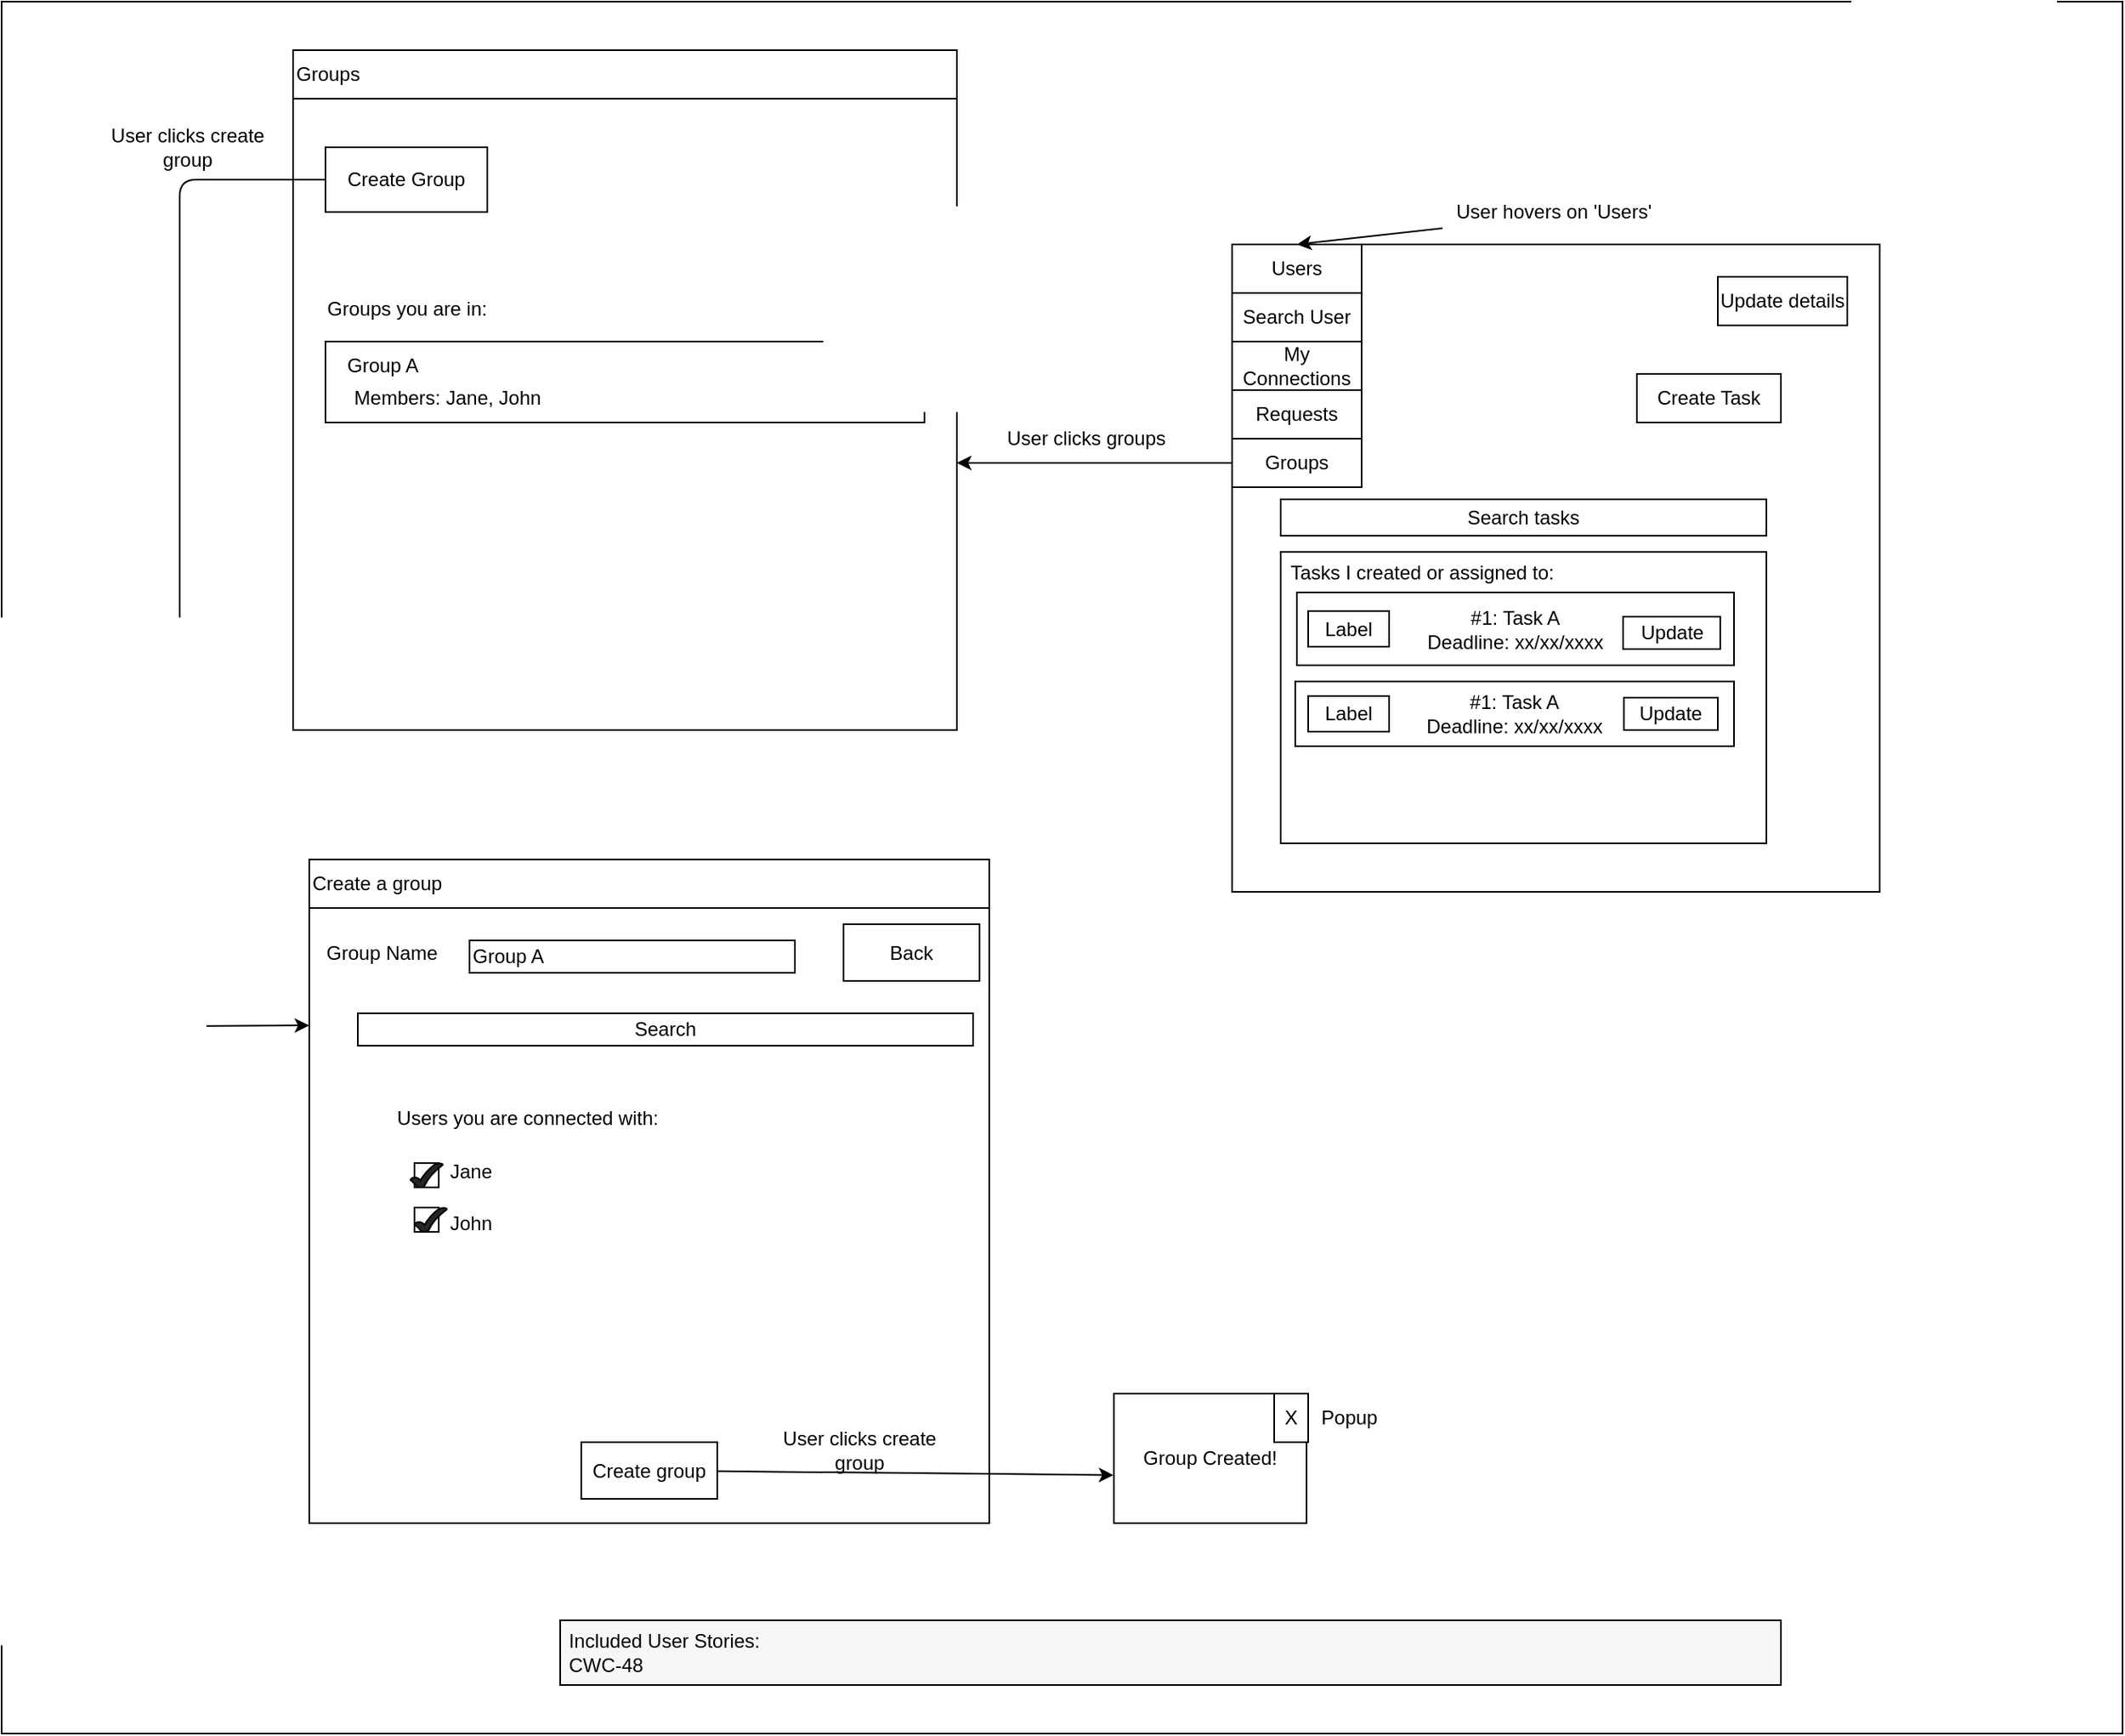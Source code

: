 <mxfile version="14.8.0" type="device"><diagram id="whJviI6_kl7mZN8hgKaD" name="Page-1"><mxGraphModel dx="1632" dy="436" grid="1" gridSize="10" guides="1" tooltips="1" connect="1" arrows="1" fold="1" page="1" pageScale="1" pageWidth="850" pageHeight="1100" math="0" shadow="0"><root><mxCell id="0"/><mxCell id="1" parent="0"/><mxCell id="sDFj-bFCjJ9VovLYdGrh-166" value="" style="rounded=0;whiteSpace=wrap;html=1;" parent="1" vertex="1"><mxGeometry x="-90" y="20" width="1310" height="1070" as="geometry"/></mxCell><mxCell id="sDFj-bFCjJ9VovLYdGrh-2" value="" style="whiteSpace=wrap;html=1;aspect=fixed;" parent="1" vertex="1"><mxGeometry x="670" y="170" width="400" height="400" as="geometry"/></mxCell><mxCell id="sDFj-bFCjJ9VovLYdGrh-3" value="Users" style="rounded=0;whiteSpace=wrap;html=1;" parent="1" vertex="1"><mxGeometry x="670" y="170" width="80" height="30" as="geometry"/></mxCell><mxCell id="sDFj-bFCjJ9VovLYdGrh-4" value="Update details" style="rounded=0;whiteSpace=wrap;html=1;" parent="1" vertex="1"><mxGeometry x="970" y="190" width="80" height="30" as="geometry"/></mxCell><mxCell id="sDFj-bFCjJ9VovLYdGrh-5" value="Search tasks" style="rounded=0;whiteSpace=wrap;html=1;" parent="1" vertex="1"><mxGeometry x="700" y="327.5" width="300" height="22.5" as="geometry"/></mxCell><mxCell id="sDFj-bFCjJ9VovLYdGrh-6" value="" style="rounded=0;whiteSpace=wrap;html=1;" parent="1" vertex="1"><mxGeometry x="700" y="360" width="300" height="180" as="geometry"/></mxCell><mxCell id="sDFj-bFCjJ9VovLYdGrh-7" value="Create Task" style="rounded=0;whiteSpace=wrap;html=1;" parent="1" vertex="1"><mxGeometry x="920" y="250" width="89" height="30" as="geometry"/></mxCell><mxCell id="sDFj-bFCjJ9VovLYdGrh-8" value="Tasks I created or assigned to:" style="text;html=1;strokeColor=none;fillColor=none;align=center;verticalAlign=middle;whiteSpace=wrap;rounded=0;" parent="1" vertex="1"><mxGeometry x="695" y="360" width="185" height="25" as="geometry"/></mxCell><mxCell id="sDFj-bFCjJ9VovLYdGrh-9" value="#1: Task A&lt;br&gt;Deadline: xx/xx/xxxx" style="rounded=0;whiteSpace=wrap;html=1;fillColor=#FFFFFF;" parent="1" vertex="1"><mxGeometry x="710" y="385" width="270" height="45" as="geometry"/></mxCell><mxCell id="sDFj-bFCjJ9VovLYdGrh-10" value="Update" style="rounded=0;whiteSpace=wrap;html=1;fillColor=#FFFFFF;" parent="1" vertex="1"><mxGeometry x="911.5" y="400" width="60" height="20" as="geometry"/></mxCell><mxCell id="sDFj-bFCjJ9VovLYdGrh-11" value="#1: Task A&lt;br&gt;Deadline: xx/xx/xxxx" style="rounded=0;whiteSpace=wrap;html=1;fillColor=#FFFFFF;" parent="1" vertex="1"><mxGeometry x="709" y="440" width="271" height="40" as="geometry"/></mxCell><mxCell id="sDFj-bFCjJ9VovLYdGrh-12" value="Update" style="rounded=0;whiteSpace=wrap;html=1;fillColor=#FFFFFF;" parent="1" vertex="1"><mxGeometry x="912" y="450" width="58" height="20" as="geometry"/></mxCell><mxCell id="sDFj-bFCjJ9VovLYdGrh-13" value="Search User" style="rounded=0;whiteSpace=wrap;html=1;" parent="1" vertex="1"><mxGeometry x="670" y="200" width="80" height="30" as="geometry"/></mxCell><mxCell id="sDFj-bFCjJ9VovLYdGrh-14" value="My Connections" style="rounded=0;whiteSpace=wrap;html=1;" parent="1" vertex="1"><mxGeometry x="670" y="230" width="80" height="30" as="geometry"/></mxCell><mxCell id="sDFj-bFCjJ9VovLYdGrh-15" value="" style="endArrow=classic;html=1;entryX=0.5;entryY=0;entryDx=0;entryDy=0;" parent="1" target="sDFj-bFCjJ9VovLYdGrh-3" edge="1"><mxGeometry width="50" height="50" relative="1" as="geometry"><mxPoint x="800" y="160" as="sourcePoint"/><mxPoint x="850" y="110" as="targetPoint"/></mxGeometry></mxCell><mxCell id="sDFj-bFCjJ9VovLYdGrh-16" value="User hovers on 'Users'&amp;nbsp;" style="text;html=1;align=center;verticalAlign=middle;resizable=0;points=[];autosize=1;strokeColor=none;" parent="1" vertex="1"><mxGeometry x="800" y="140" width="140" height="20" as="geometry"/></mxCell><mxCell id="sDFj-bFCjJ9VovLYdGrh-21" value="Requests" style="rounded=0;whiteSpace=wrap;html=1;" parent="1" vertex="1"><mxGeometry x="670" y="260" width="80" height="30" as="geometry"/></mxCell><mxCell id="sDFj-bFCjJ9VovLYdGrh-49" value="Label" style="rounded=0;whiteSpace=wrap;html=1;fillColor=#FFFFFF;" parent="1" vertex="1"><mxGeometry x="717" y="396.5" width="50" height="22" as="geometry"/></mxCell><mxCell id="sDFj-bFCjJ9VovLYdGrh-50" value="Label" style="rounded=0;whiteSpace=wrap;html=1;fillColor=#FFFFFF;" parent="1" vertex="1"><mxGeometry x="717" y="449" width="50" height="22" as="geometry"/></mxCell><mxCell id="sDFj-bFCjJ9VovLYdGrh-106" value="&amp;nbsp;Included User Stories:&lt;br&gt;&amp;nbsp;CWC-48" style="rounded=0;whiteSpace=wrap;html=1;fillColor=#F7F7F7;align=left;" parent="1" vertex="1"><mxGeometry x="255" y="1020" width="754" height="40" as="geometry"/></mxCell><mxCell id="sDFj-bFCjJ9VovLYdGrh-108" value="Groups" style="rounded=0;whiteSpace=wrap;html=1;" parent="1" vertex="1"><mxGeometry x="670" y="290" width="80" height="30" as="geometry"/></mxCell><mxCell id="sDFj-bFCjJ9VovLYdGrh-109" value="" style="endArrow=classic;html=1;exitX=0;exitY=0.5;exitDx=0;exitDy=0;" parent="1" source="sDFj-bFCjJ9VovLYdGrh-108" edge="1"><mxGeometry width="50" height="50" relative="1" as="geometry"><mxPoint x="570" y="330" as="sourcePoint"/><mxPoint x="500" y="305" as="targetPoint"/></mxGeometry></mxCell><mxCell id="sDFj-bFCjJ9VovLYdGrh-110" value="" style="rounded=0;whiteSpace=wrap;html=1;" parent="1" vertex="1"><mxGeometry x="100" y="550" width="420" height="410" as="geometry"/></mxCell><mxCell id="sDFj-bFCjJ9VovLYdGrh-111" value="User clicks groups" style="text;html=1;strokeColor=none;fillColor=none;align=center;verticalAlign=middle;whiteSpace=wrap;rounded=0;" parent="1" vertex="1"><mxGeometry x="520" y="280" width="120" height="20" as="geometry"/></mxCell><mxCell id="sDFj-bFCjJ9VovLYdGrh-112" value="Create a group" style="rounded=0;whiteSpace=wrap;html=1;align=left;" parent="1" vertex="1"><mxGeometry x="100" y="550" width="420" height="30" as="geometry"/></mxCell><mxCell id="sDFj-bFCjJ9VovLYdGrh-114" value="Group Name" style="text;html=1;strokeColor=none;fillColor=none;align=center;verticalAlign=middle;whiteSpace=wrap;rounded=0;" parent="1" vertex="1"><mxGeometry x="60" y="605" width="170" height="5" as="geometry"/></mxCell><mxCell id="sDFj-bFCjJ9VovLYdGrh-115" value="Search" style="rounded=0;whiteSpace=wrap;html=1;" parent="1" vertex="1"><mxGeometry x="130" y="645" width="380" height="20" as="geometry"/></mxCell><mxCell id="sDFj-bFCjJ9VovLYdGrh-121" value="Create group" style="rounded=0;whiteSpace=wrap;html=1;fillColor=#FFFFFF;" parent="1" vertex="1"><mxGeometry x="268" y="910" width="84" height="35" as="geometry"/></mxCell><mxCell id="sDFj-bFCjJ9VovLYdGrh-126" value="Back" style="rounded=0;whiteSpace=wrap;html=1;fillColor=#FFFFFF;" parent="1" vertex="1"><mxGeometry x="430" y="590" width="84" height="35" as="geometry"/></mxCell><mxCell id="sDFj-bFCjJ9VovLYdGrh-129" value="Group A" style="rounded=0;whiteSpace=wrap;html=1;align=left;" parent="1" vertex="1"><mxGeometry x="199" y="600" width="201" height="20" as="geometry"/></mxCell><mxCell id="sDFj-bFCjJ9VovLYdGrh-142" value="" style="whiteSpace=wrap;html=1;aspect=fixed;" parent="1" vertex="1"><mxGeometry x="165" y="737.57" width="15" height="15" as="geometry"/></mxCell><mxCell id="sDFj-bFCjJ9VovLYdGrh-143" value="Jane" style="text;html=1;strokeColor=none;fillColor=none;align=center;verticalAlign=middle;whiteSpace=wrap;rounded=0;" parent="1" vertex="1"><mxGeometry x="180" y="732.57" width="40" height="20" as="geometry"/></mxCell><mxCell id="sDFj-bFCjJ9VovLYdGrh-144" value="" style="verticalLabelPosition=bottom;verticalAlign=top;html=1;shape=mxgraph.basic.tick;fontFamily=Helvetica;fontSize=12;fontColor=#000000;align=center;strokeColor=#000000;fillColor=#242424;" parent="1" vertex="1"><mxGeometry x="162.5" y="737.57" width="20" height="15" as="geometry"/></mxCell><mxCell id="sDFj-bFCjJ9VovLYdGrh-145" value="" style="whiteSpace=wrap;html=1;aspect=fixed;" parent="1" vertex="1"><mxGeometry x="165" y="765.07" width="15" height="15" as="geometry"/></mxCell><mxCell id="sDFj-bFCjJ9VovLYdGrh-146" value="" style="verticalLabelPosition=bottom;verticalAlign=top;html=1;shape=mxgraph.basic.tick;fontFamily=Helvetica;fontSize=12;fontColor=#000000;align=center;strokeColor=#000000;fillColor=#242424;" parent="1" vertex="1"><mxGeometry x="165" y="765.07" width="20" height="15" as="geometry"/></mxCell><mxCell id="sDFj-bFCjJ9VovLYdGrh-147" value="John" style="text;html=1;strokeColor=none;fillColor=none;align=center;verticalAlign=middle;whiteSpace=wrap;rounded=0;" parent="1" vertex="1"><mxGeometry x="180" y="765.07" width="40" height="20" as="geometry"/></mxCell><mxCell id="sDFj-bFCjJ9VovLYdGrh-148" style="edgeStyle=orthogonalEdgeStyle;rounded=0;orthogonalLoop=1;jettySize=auto;html=1;exitX=0.5;exitY=1;exitDx=0;exitDy=0;" parent="1" source="sDFj-bFCjJ9VovLYdGrh-147" target="sDFj-bFCjJ9VovLYdGrh-147" edge="1"><mxGeometry relative="1" as="geometry"/></mxCell><mxCell id="sDFj-bFCjJ9VovLYdGrh-149" value="Users you are connected with:" style="text;html=1;strokeColor=none;fillColor=none;align=center;verticalAlign=middle;whiteSpace=wrap;rounded=0;" parent="1" vertex="1"><mxGeometry x="150" y="700" width="170" height="20" as="geometry"/></mxCell><mxCell id="sDFj-bFCjJ9VovLYdGrh-150" value="" style="rounded=0;whiteSpace=wrap;html=1;" parent="1" vertex="1"><mxGeometry x="90" y="50" width="410" height="420" as="geometry"/></mxCell><mxCell id="sDFj-bFCjJ9VovLYdGrh-151" value="Groups" style="rounded=0;whiteSpace=wrap;html=1;align=left;" parent="1" vertex="1"><mxGeometry x="90" y="50" width="410" height="30" as="geometry"/></mxCell><mxCell id="sDFj-bFCjJ9VovLYdGrh-153" value="Create Group" style="rounded=0;whiteSpace=wrap;html=1;" parent="1" vertex="1"><mxGeometry x="110" y="110" width="100" height="40" as="geometry"/></mxCell><mxCell id="sDFj-bFCjJ9VovLYdGrh-154" value="" style="endArrow=classic;html=1;exitX=0;exitY=0.5;exitDx=0;exitDy=0;entryX=0;entryY=0.25;entryDx=0;entryDy=0;" parent="1" source="sDFj-bFCjJ9VovLYdGrh-153" target="sDFj-bFCjJ9VovLYdGrh-110" edge="1"><mxGeometry width="50" height="50" relative="1" as="geometry"><mxPoint x="40" y="320" as="sourcePoint"/><mxPoint x="90" y="270" as="targetPoint"/><Array as="points"><mxPoint x="20" y="130"/><mxPoint x="20" y="653"/></Array></mxGeometry></mxCell><mxCell id="sDFj-bFCjJ9VovLYdGrh-155" value="User clicks create group" style="text;html=1;strokeColor=none;fillColor=none;align=center;verticalAlign=middle;whiteSpace=wrap;rounded=0;" parent="1" vertex="1"><mxGeometry x="-30" y="100" width="110" height="20" as="geometry"/></mxCell><mxCell id="sDFj-bFCjJ9VovLYdGrh-156" value="Groups you are in:" style="text;html=1;strokeColor=none;fillColor=none;align=center;verticalAlign=middle;whiteSpace=wrap;rounded=0;" parent="1" vertex="1"><mxGeometry x="76.5" y="200" width="167" height="20" as="geometry"/></mxCell><mxCell id="sDFj-bFCjJ9VovLYdGrh-157" value="" style="rounded=0;whiteSpace=wrap;html=1;" parent="1" vertex="1"><mxGeometry x="110" y="230" width="370" height="50" as="geometry"/></mxCell><mxCell id="sDFj-bFCjJ9VovLYdGrh-158" value="Group A" style="text;html=1;strokeColor=none;fillColor=none;align=center;verticalAlign=middle;whiteSpace=wrap;rounded=0;" parent="1" vertex="1"><mxGeometry x="102.5" y="235" width="85" height="20" as="geometry"/></mxCell><mxCell id="sDFj-bFCjJ9VovLYdGrh-159" value="Members: Jane, John" style="text;html=1;strokeColor=none;fillColor=none;align=center;verticalAlign=middle;whiteSpace=wrap;rounded=0;" parent="1" vertex="1"><mxGeometry x="103" y="255" width="165" height="20" as="geometry"/></mxCell><mxCell id="sDFj-bFCjJ9VovLYdGrh-160" value="Group Created!" style="rounded=0;whiteSpace=wrap;html=1;fillColor=#FFFFFF;" parent="1" vertex="1"><mxGeometry x="597" y="880" width="119" height="80" as="geometry"/></mxCell><mxCell id="sDFj-bFCjJ9VovLYdGrh-161" value="X" style="rounded=0;whiteSpace=wrap;html=1;" parent="1" vertex="1"><mxGeometry x="696" y="880" width="21" height="30" as="geometry"/></mxCell><mxCell id="sDFj-bFCjJ9VovLYdGrh-162" value="Popup" style="text;html=1;align=center;verticalAlign=middle;resizable=0;points=[];autosize=1;strokeColor=none;" parent="1" vertex="1"><mxGeometry x="717" y="885" width="50" height="20" as="geometry"/></mxCell><mxCell id="sDFj-bFCjJ9VovLYdGrh-163" value="" style="endArrow=classic;html=1;entryX=-0.002;entryY=0.629;entryDx=0;entryDy=0;entryPerimeter=0;" parent="1" source="sDFj-bFCjJ9VovLYdGrh-121" target="sDFj-bFCjJ9VovLYdGrh-160" edge="1"><mxGeometry width="50" height="50" relative="1" as="geometry"><mxPoint x="420" y="950" as="sourcePoint"/><mxPoint x="470" y="900" as="targetPoint"/></mxGeometry></mxCell><mxCell id="sDFj-bFCjJ9VovLYdGrh-164" value="User clicks create group" style="text;html=1;strokeColor=none;fillColor=none;align=center;verticalAlign=middle;whiteSpace=wrap;rounded=0;" parent="1" vertex="1"><mxGeometry x="380" y="905" width="120" height="20" as="geometry"/></mxCell></root></mxGraphModel></diagram></mxfile>